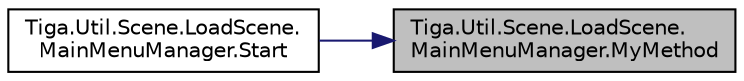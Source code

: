 digraph "Tiga.Util.Scene.LoadScene.MainMenuManager.MyMethod"
{
 // LATEX_PDF_SIZE
  edge [fontname="Helvetica",fontsize="10",labelfontname="Helvetica",labelfontsize="10"];
  node [fontname="Helvetica",fontsize="10",shape=record];
  rankdir="RL";
  Node1 [label="Tiga.Util.Scene.LoadScene.\lMainMenuManager.MyMethod",height=0.2,width=0.4,color="black", fillcolor="grey75", style="filled", fontcolor="black",tooltip=" "];
  Node1 -> Node2 [dir="back",color="midnightblue",fontsize="10",style="solid",fontname="Helvetica"];
  Node2 [label="Tiga.Util.Scene.LoadScene.\lMainMenuManager.Start",height=0.2,width=0.4,color="black", fillcolor="white", style="filled",URL="$class_tiga_1_1_util_1_1_scene_1_1_load_scene_1_1_main_menu_manager.html#a787bfd5c66fd0fbc3f6567fc73188c2d",tooltip=" "];
}
